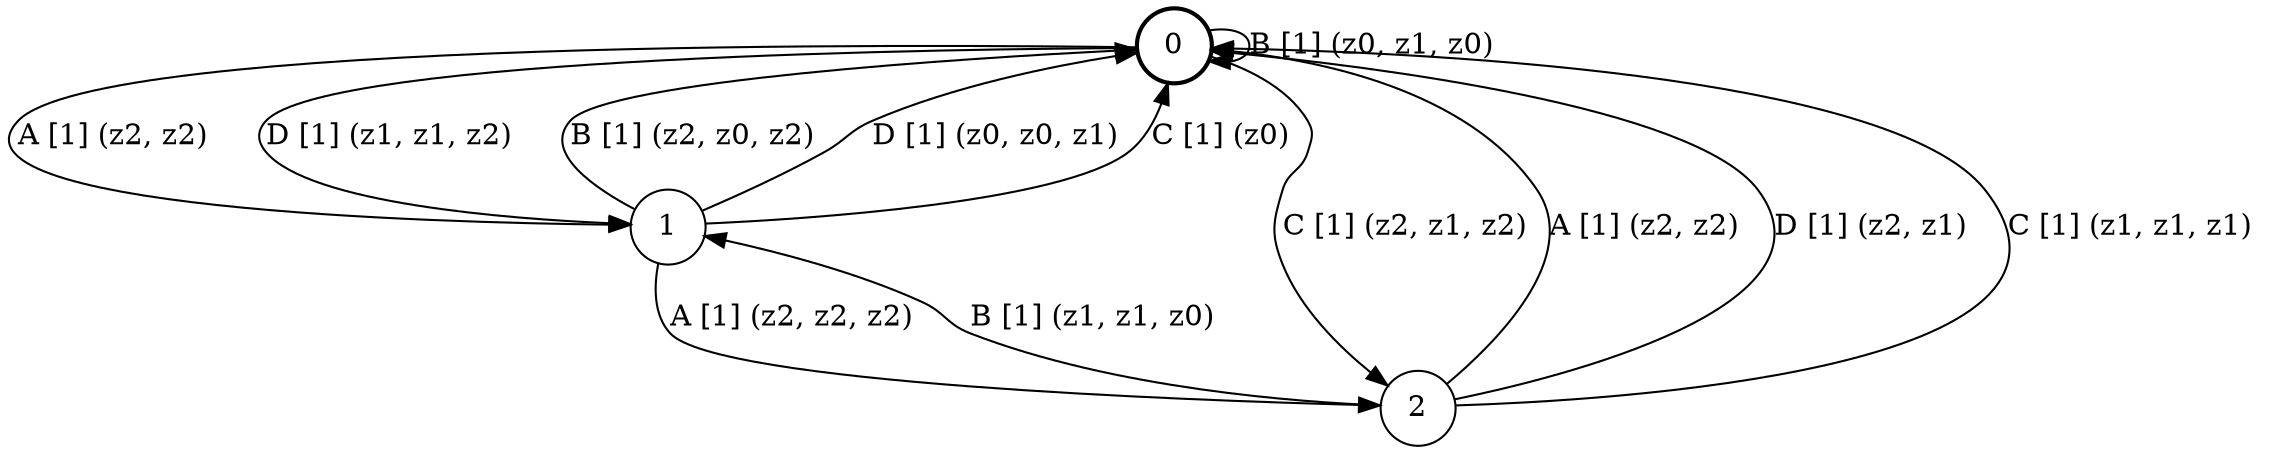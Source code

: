 # generated file, don't try to modify
# command: dot -Tpng <filename> > tree.png
digraph Automaton {
    node [shape = circle];
    0 [style = "bold"];
    0 -> 0 [label = "B [1] (z0, z1, z0) "];
    0 -> 1 [label = "A [1] (z2, z2) "];
    0 -> 1 [label = "D [1] (z1, z1, z2) "];
    0 -> 2 [label = "C [1] (z2, z1, z2) "];
    1 -> 0 [label = "B [1] (z2, z0, z2) "];
    1 -> 2 [label = "A [1] (z2, z2, z2) "];
    1 -> 0 [label = "D [1] (z0, z0, z1) "];
    1 -> 0 [label = "C [1] (z0) "];
    2 -> 1 [label = "B [1] (z1, z1, z0) "];
    2 -> 0 [label = "A [1] (z2, z2) "];
    2 -> 0 [label = "D [1] (z2, z1) "];
    2 -> 0 [label = "C [1] (z1, z1, z1) "];
}
